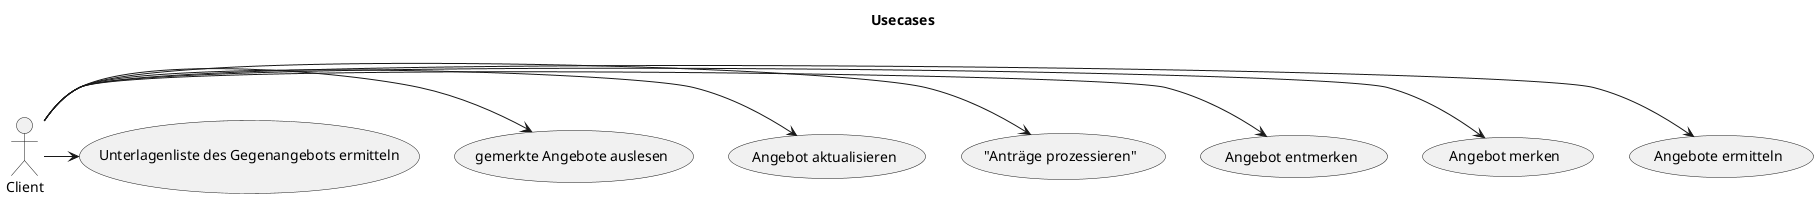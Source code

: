 @startuml
title Usecases


Client -> ( Angebote ermitteln )
Client -> ( Angebot merken )
Client -> ( Angebot entmerken )
Client -> ( "Anträge prozessieren" )
Client -> ( Angebot aktualisieren )
Client -> ( gemerkte Angebote auslesen )

Client -> ( Unterlagenliste des Gegenangebots ermitteln )


@enduml